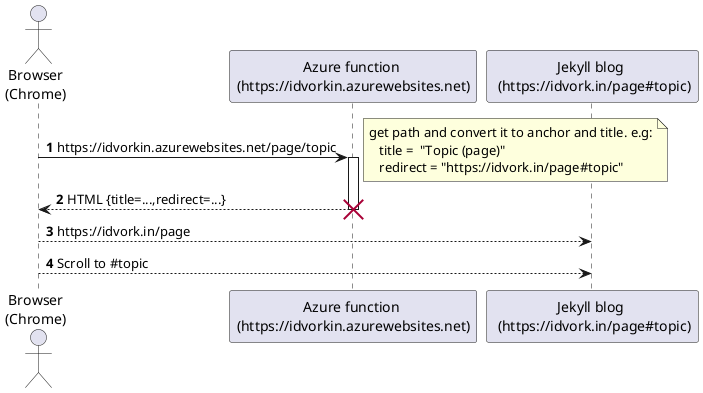 
@startuml
autonumber
actor "Browser\n(Chrome)" as browser
participant "Azure function \n(https://idvorkin.azurewebsites.net)" as azure_function
participant "Jekyll blog \n (https://idvork.in/page#topic)" as the_manager_book
browser -> azure_function: https://idvorkin.azurewebsites.net/page/topic
activate azure_function
note right
 get path and convert it to anchor and title. e.g:
    title =  "Topic (page)"
    redirect = "https://idvork.in/page#topic"
end note
browser <-- azure_function: HTML {title=...,redirect=...}
destroy azure_function
browser --> the_manager_book: https://idvork.in/page
browser --> the_manager_book: Scroll to #topic


@enduml
